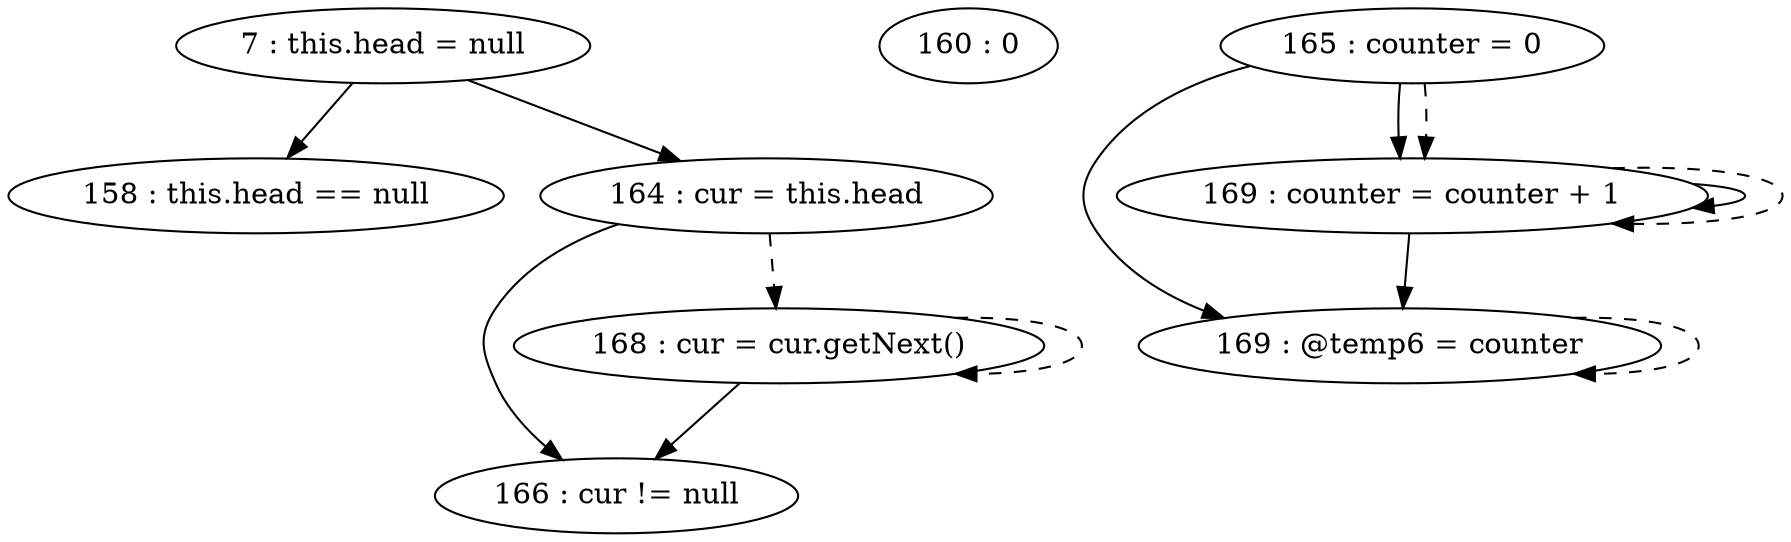 digraph G {
"7 : this.head = null"
"7 : this.head = null" -> "158 : this.head == null"
"7 : this.head = null" -> "164 : cur = this.head"
"158 : this.head == null"
"160 : 0"
"164 : cur = this.head"
"164 : cur = this.head" -> "166 : cur != null"
"164 : cur = this.head" -> "168 : cur = cur.getNext()" [style=dashed]
"165 : counter = 0"
"165 : counter = 0" -> "169 : @temp6 = counter"
"165 : counter = 0" -> "169 : counter = counter + 1"
"165 : counter = 0" -> "169 : counter = counter + 1" [style=dashed]
"166 : cur != null"
"168 : cur = cur.getNext()"
"168 : cur = cur.getNext()" -> "166 : cur != null"
"168 : cur = cur.getNext()" -> "168 : cur = cur.getNext()" [style=dashed]
"169 : @temp6 = counter"
"169 : @temp6 = counter" -> "169 : @temp6 = counter" [style=dashed]
"169 : counter = counter + 1"
"169 : counter = counter + 1" -> "169 : @temp6 = counter"
"169 : counter = counter + 1" -> "169 : counter = counter + 1"
"169 : counter = counter + 1" -> "169 : counter = counter + 1" [style=dashed]
"166 : cur != null"
}